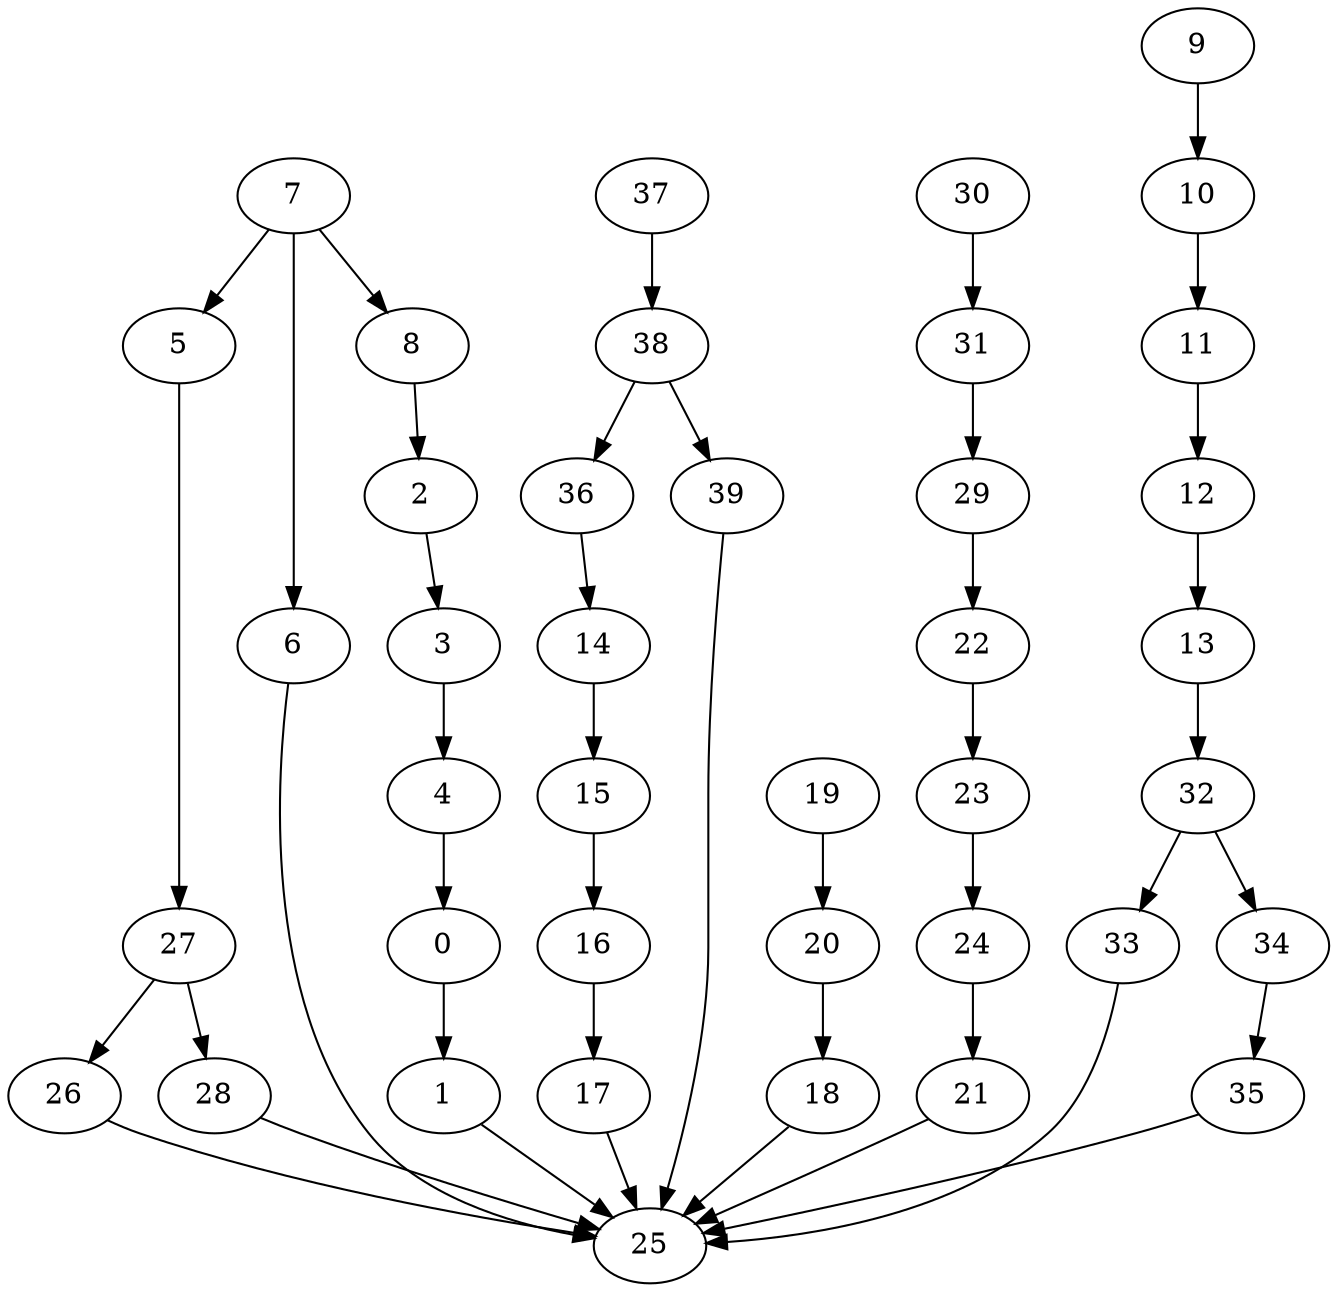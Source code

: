 strict digraph  {
0 [exec=189];
1 [exec=76];
2 [exec=196];
3 [exec=113];
4 [exec=53];
5 [exec=68];
6 [exec=85];
7 [exec=163];
8 [exec=82];
9 [exec=92];
10 [exec=124];
11 [exec=130];
12 [exec=100];
13 [exec=188];
14 [exec=148];
15 [exec=126];
16 [exec=55];
17 [exec=142];
18 [exec=168];
19 [exec=138];
20 [exec=181];
21 [exec=73];
22 [exec=103];
23 [exec=137];
24 [exec=181];
25 [exec=189];
26 [exec=73];
27 [exec=129];
28 [exec=131];
29 [exec=58];
30 [exec=110];
31 [exec=138];
32 [exec=176];
33 [exec=135];
34 [exec=103];
35 [exec=83];
36 [exec=161];
37 [exec=145];
38 [exec=88];
39 [exec=65];
0 -> 1  [comm=10];
1 -> 25  [comm=5];
2 -> 3  [comm=20];
3 -> 4  [comm=13];
4 -> 0  [comm=15];
5 -> 27  [comm=13];
6 -> 25  [comm=19];
7 -> 8  [comm=14];
7 -> 5  [comm=16];
7 -> 6  [comm=16];
8 -> 2  [comm=13];
9 -> 10  [comm=16];
10 -> 11  [comm=18];
11 -> 12  [comm=16];
12 -> 13  [comm=10];
13 -> 32  [comm=19];
14 -> 15  [comm=16];
15 -> 16  [comm=15];
16 -> 17  [comm=9];
17 -> 25  [comm=10];
18 -> 25  [comm=11];
19 -> 20  [comm=16];
20 -> 18  [comm=20];
21 -> 25  [comm=14];
22 -> 23  [comm=7];
23 -> 24  [comm=18];
24 -> 21  [comm=10];
26 -> 25  [comm=18];
27 -> 28  [comm=14];
27 -> 26  [comm=13];
28 -> 25  [comm=5];
29 -> 22  [comm=11];
30 -> 31  [comm=10];
31 -> 29  [comm=19];
32 -> 33  [comm=10];
32 -> 34  [comm=12];
33 -> 25  [comm=10];
34 -> 35  [comm=6];
35 -> 25  [comm=20];
36 -> 14  [comm=12];
37 -> 38  [comm=10];
38 -> 39  [comm=6];
38 -> 36  [comm=9];
39 -> 25  [comm=8];
}
